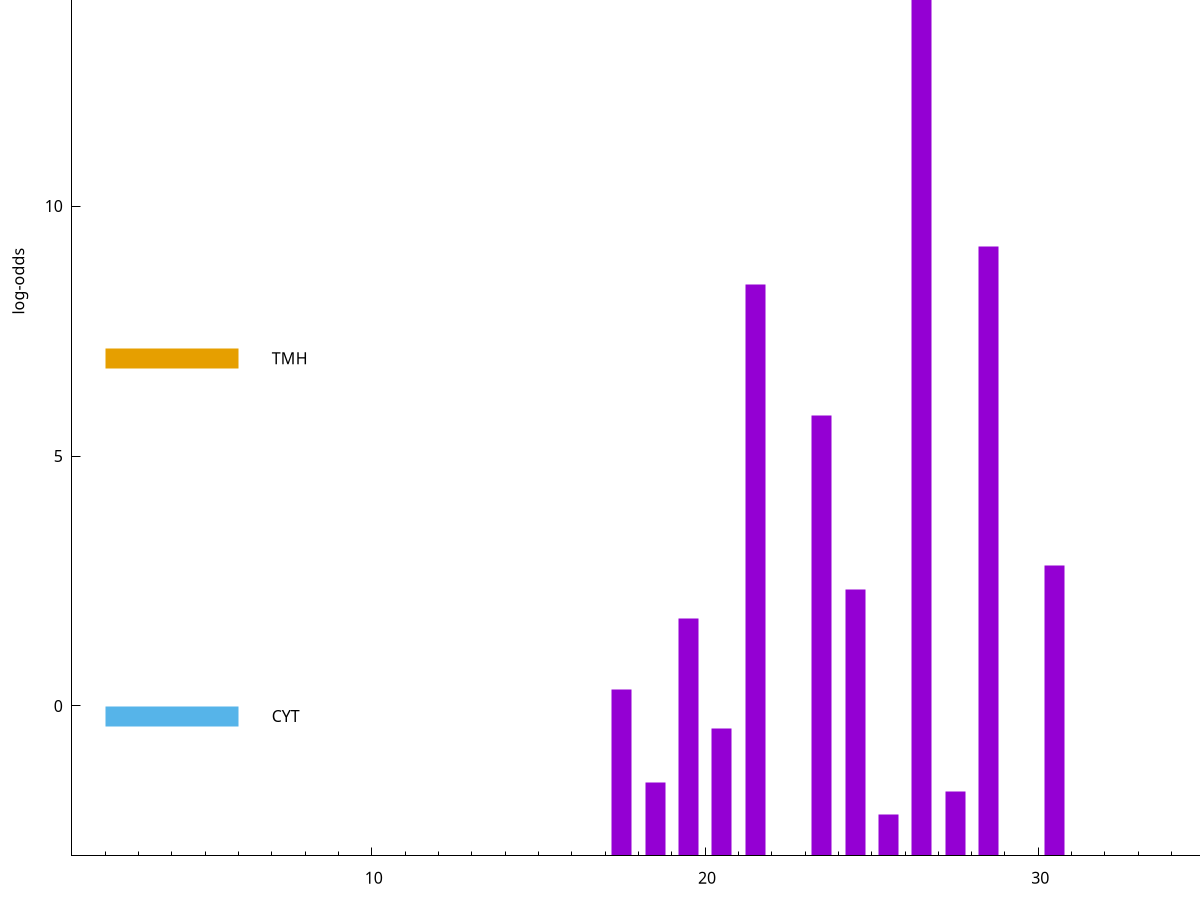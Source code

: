 set title "LipoP predictions for SRR5666568.gff"
set size 2., 1.4
set xrange [1:70] 
set mxtics 10
set yrange [-3:20]
set y2range [0:23]
set ylabel "log-odds"
set term postscript eps color solid "Helvetica" 30
set output "SRR5666568.gff234.eps"
set arrow from 2,17.1026 to 6,17.1026 nohead lt 1 lw 20
set label "SpI" at 7,17.1026
set arrow from 2,6.955 to 6,6.955 nohead lt 4 lw 20
set label "TMH" at 7,6.955
set arrow from 2,-0.200913 to 6,-0.200913 nohead lt 3 lw 20
set label "CYT" at 7,-0.200913
set arrow from 2,17.1026 to 6,17.1026 nohead lt 1 lw 20
set label "SpI" at 7,17.1026
# NOTE: The scores below are the log-odds scores with the threshold
# NOTE: subtracted (a hack to make gnuplot make the histogram all
# NOTE: look nice).
plot "-" axes x1y2 title "" with impulses lt 1 lw 20
26.500000 20.092200
28.500000 12.201020
21.500000 11.438350
23.500000 8.818950
30.500000 5.805030
24.500000 5.320800
19.500000 4.744200
17.500000 3.336179
20.500000 2.540163
18.500000 1.469140
27.500000 1.294540
25.500000 0.833850
e
exit
